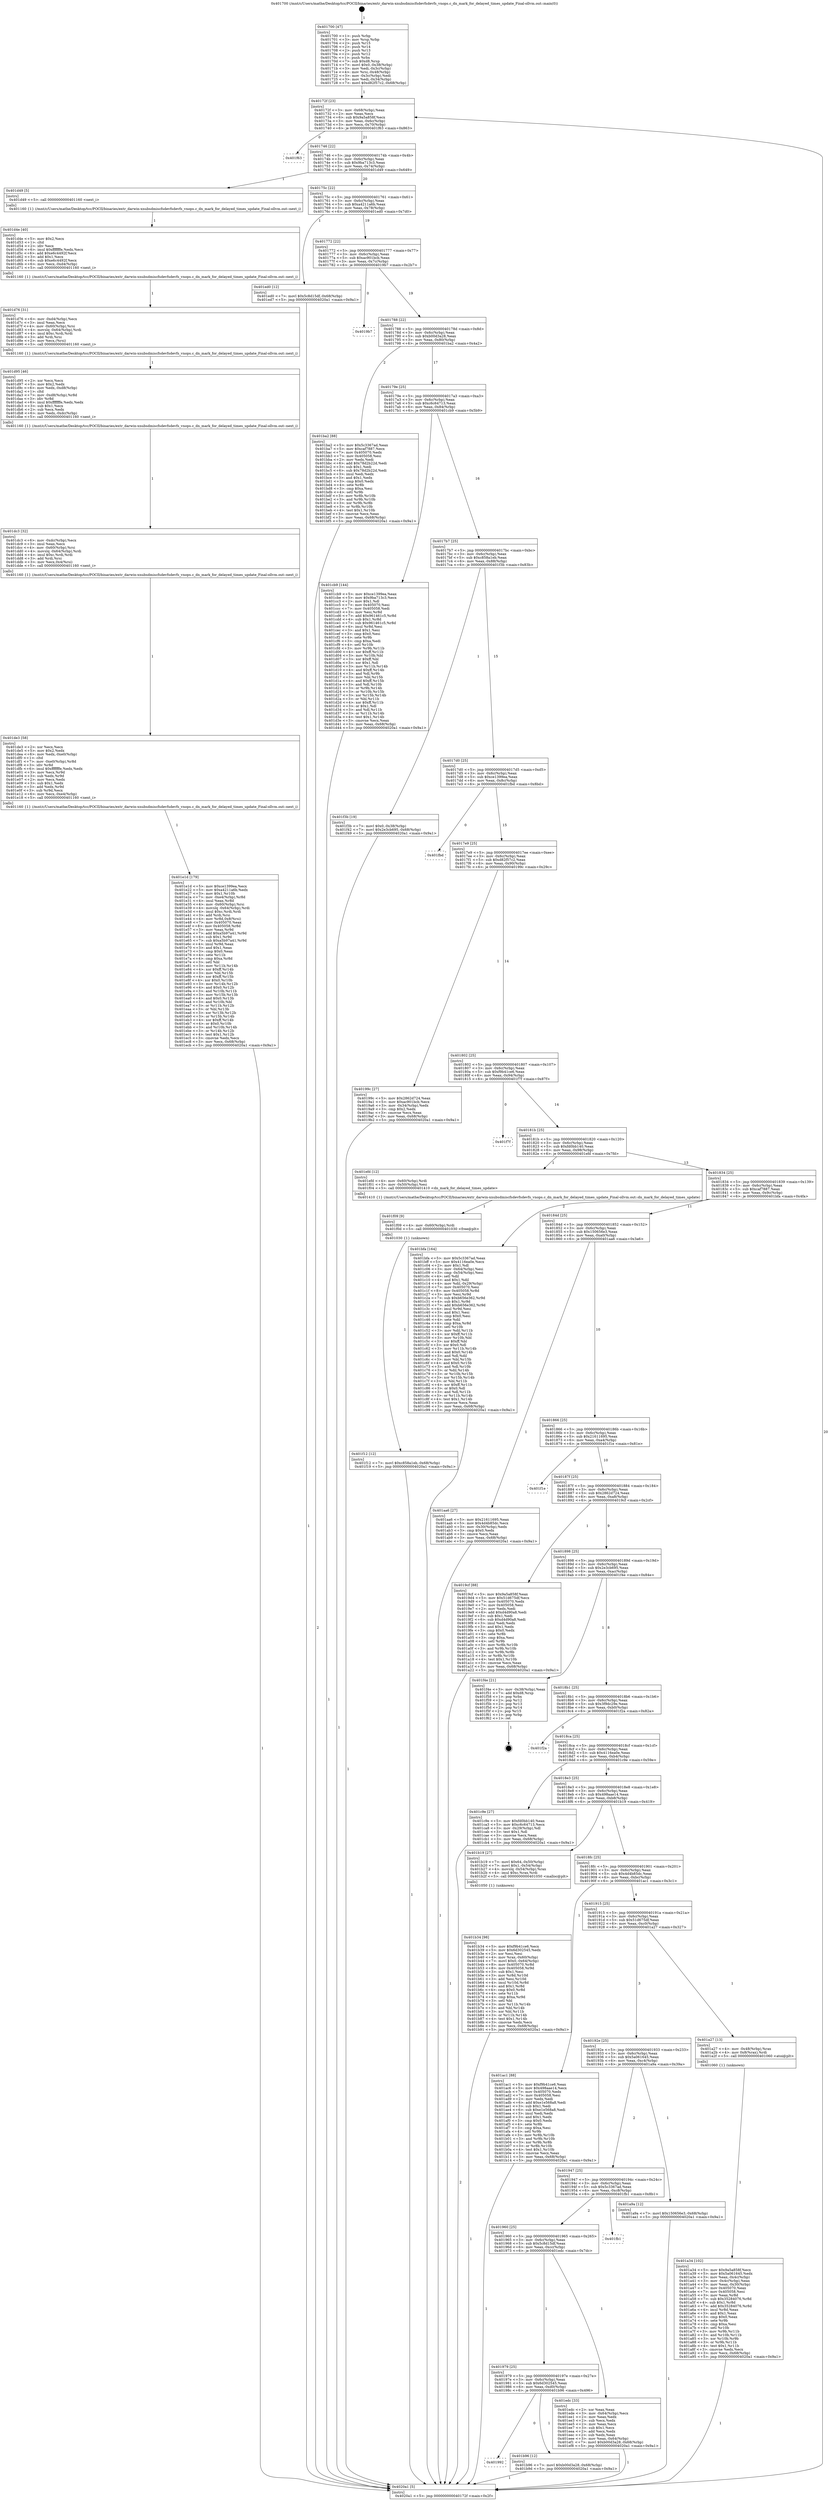 digraph "0x401700" {
  label = "0x401700 (/mnt/c/Users/mathe/Desktop/tcc/POCII/binaries/extr_darwin-xnubsdmiscfsdevfsdevfs_vnops.c_dn_mark_for_delayed_times_update_Final-ollvm.out::main(0))"
  labelloc = "t"
  node[shape=record]

  Entry [label="",width=0.3,height=0.3,shape=circle,fillcolor=black,style=filled]
  "0x40172f" [label="{
     0x40172f [23]\l
     | [instrs]\l
     &nbsp;&nbsp;0x40172f \<+3\>: mov -0x68(%rbp),%eax\l
     &nbsp;&nbsp;0x401732 \<+2\>: mov %eax,%ecx\l
     &nbsp;&nbsp;0x401734 \<+6\>: sub $0x9a5a858f,%ecx\l
     &nbsp;&nbsp;0x40173a \<+3\>: mov %eax,-0x6c(%rbp)\l
     &nbsp;&nbsp;0x40173d \<+3\>: mov %ecx,-0x70(%rbp)\l
     &nbsp;&nbsp;0x401740 \<+6\>: je 0000000000401f63 \<main+0x863\>\l
  }"]
  "0x401f63" [label="{
     0x401f63\l
  }", style=dashed]
  "0x401746" [label="{
     0x401746 [22]\l
     | [instrs]\l
     &nbsp;&nbsp;0x401746 \<+5\>: jmp 000000000040174b \<main+0x4b\>\l
     &nbsp;&nbsp;0x40174b \<+3\>: mov -0x6c(%rbp),%eax\l
     &nbsp;&nbsp;0x40174e \<+5\>: sub $0x9ba713c3,%eax\l
     &nbsp;&nbsp;0x401753 \<+3\>: mov %eax,-0x74(%rbp)\l
     &nbsp;&nbsp;0x401756 \<+6\>: je 0000000000401d49 \<main+0x649\>\l
  }"]
  Exit [label="",width=0.3,height=0.3,shape=circle,fillcolor=black,style=filled,peripheries=2]
  "0x401d49" [label="{
     0x401d49 [5]\l
     | [instrs]\l
     &nbsp;&nbsp;0x401d49 \<+5\>: call 0000000000401160 \<next_i\>\l
     | [calls]\l
     &nbsp;&nbsp;0x401160 \{1\} (/mnt/c/Users/mathe/Desktop/tcc/POCII/binaries/extr_darwin-xnubsdmiscfsdevfsdevfs_vnops.c_dn_mark_for_delayed_times_update_Final-ollvm.out::next_i)\l
  }"]
  "0x40175c" [label="{
     0x40175c [22]\l
     | [instrs]\l
     &nbsp;&nbsp;0x40175c \<+5\>: jmp 0000000000401761 \<main+0x61\>\l
     &nbsp;&nbsp;0x401761 \<+3\>: mov -0x6c(%rbp),%eax\l
     &nbsp;&nbsp;0x401764 \<+5\>: sub $0xa4211a6b,%eax\l
     &nbsp;&nbsp;0x401769 \<+3\>: mov %eax,-0x78(%rbp)\l
     &nbsp;&nbsp;0x40176c \<+6\>: je 0000000000401ed0 \<main+0x7d0\>\l
  }"]
  "0x401f12" [label="{
     0x401f12 [12]\l
     | [instrs]\l
     &nbsp;&nbsp;0x401f12 \<+7\>: movl $0xc858a1eb,-0x68(%rbp)\l
     &nbsp;&nbsp;0x401f19 \<+5\>: jmp 00000000004020a1 \<main+0x9a1\>\l
  }"]
  "0x401ed0" [label="{
     0x401ed0 [12]\l
     | [instrs]\l
     &nbsp;&nbsp;0x401ed0 \<+7\>: movl $0x5c8d15df,-0x68(%rbp)\l
     &nbsp;&nbsp;0x401ed7 \<+5\>: jmp 00000000004020a1 \<main+0x9a1\>\l
  }"]
  "0x401772" [label="{
     0x401772 [22]\l
     | [instrs]\l
     &nbsp;&nbsp;0x401772 \<+5\>: jmp 0000000000401777 \<main+0x77\>\l
     &nbsp;&nbsp;0x401777 \<+3\>: mov -0x6c(%rbp),%eax\l
     &nbsp;&nbsp;0x40177a \<+5\>: sub $0xac901bcb,%eax\l
     &nbsp;&nbsp;0x40177f \<+3\>: mov %eax,-0x7c(%rbp)\l
     &nbsp;&nbsp;0x401782 \<+6\>: je 00000000004019b7 \<main+0x2b7\>\l
  }"]
  "0x401f09" [label="{
     0x401f09 [9]\l
     | [instrs]\l
     &nbsp;&nbsp;0x401f09 \<+4\>: mov -0x60(%rbp),%rdi\l
     &nbsp;&nbsp;0x401f0d \<+5\>: call 0000000000401030 \<free@plt\>\l
     | [calls]\l
     &nbsp;&nbsp;0x401030 \{1\} (unknown)\l
  }"]
  "0x4019b7" [label="{
     0x4019b7\l
  }", style=dashed]
  "0x401788" [label="{
     0x401788 [22]\l
     | [instrs]\l
     &nbsp;&nbsp;0x401788 \<+5\>: jmp 000000000040178d \<main+0x8d\>\l
     &nbsp;&nbsp;0x40178d \<+3\>: mov -0x6c(%rbp),%eax\l
     &nbsp;&nbsp;0x401790 \<+5\>: sub $0xb00d3a28,%eax\l
     &nbsp;&nbsp;0x401795 \<+3\>: mov %eax,-0x80(%rbp)\l
     &nbsp;&nbsp;0x401798 \<+6\>: je 0000000000401ba2 \<main+0x4a2\>\l
  }"]
  "0x401e1d" [label="{
     0x401e1d [179]\l
     | [instrs]\l
     &nbsp;&nbsp;0x401e1d \<+5\>: mov $0xce1399ea,%ecx\l
     &nbsp;&nbsp;0x401e22 \<+5\>: mov $0xa4211a6b,%edx\l
     &nbsp;&nbsp;0x401e27 \<+3\>: mov $0x1,%r10b\l
     &nbsp;&nbsp;0x401e2a \<+7\>: mov -0xe4(%rbp),%r8d\l
     &nbsp;&nbsp;0x401e31 \<+4\>: imul %eax,%r8d\l
     &nbsp;&nbsp;0x401e35 \<+4\>: mov -0x60(%rbp),%rsi\l
     &nbsp;&nbsp;0x401e39 \<+4\>: movslq -0x64(%rbp),%rdi\l
     &nbsp;&nbsp;0x401e3d \<+4\>: imul $0xc,%rdi,%rdi\l
     &nbsp;&nbsp;0x401e41 \<+3\>: add %rdi,%rsi\l
     &nbsp;&nbsp;0x401e44 \<+4\>: mov %r8d,0x8(%rsi)\l
     &nbsp;&nbsp;0x401e48 \<+7\>: mov 0x405070,%eax\l
     &nbsp;&nbsp;0x401e4f \<+8\>: mov 0x405058,%r8d\l
     &nbsp;&nbsp;0x401e57 \<+3\>: mov %eax,%r9d\l
     &nbsp;&nbsp;0x401e5a \<+7\>: add $0xa5b97a41,%r9d\l
     &nbsp;&nbsp;0x401e61 \<+4\>: sub $0x1,%r9d\l
     &nbsp;&nbsp;0x401e65 \<+7\>: sub $0xa5b97a41,%r9d\l
     &nbsp;&nbsp;0x401e6c \<+4\>: imul %r9d,%eax\l
     &nbsp;&nbsp;0x401e70 \<+3\>: and $0x1,%eax\l
     &nbsp;&nbsp;0x401e73 \<+3\>: cmp $0x0,%eax\l
     &nbsp;&nbsp;0x401e76 \<+4\>: sete %r11b\l
     &nbsp;&nbsp;0x401e7a \<+4\>: cmp $0xa,%r8d\l
     &nbsp;&nbsp;0x401e7e \<+3\>: setl %bl\l
     &nbsp;&nbsp;0x401e81 \<+3\>: mov %r11b,%r14b\l
     &nbsp;&nbsp;0x401e84 \<+4\>: xor $0xff,%r14b\l
     &nbsp;&nbsp;0x401e88 \<+3\>: mov %bl,%r15b\l
     &nbsp;&nbsp;0x401e8b \<+4\>: xor $0xff,%r15b\l
     &nbsp;&nbsp;0x401e8f \<+4\>: xor $0x0,%r10b\l
     &nbsp;&nbsp;0x401e93 \<+3\>: mov %r14b,%r12b\l
     &nbsp;&nbsp;0x401e96 \<+4\>: and $0x0,%r12b\l
     &nbsp;&nbsp;0x401e9a \<+3\>: and %r10b,%r11b\l
     &nbsp;&nbsp;0x401e9d \<+3\>: mov %r15b,%r13b\l
     &nbsp;&nbsp;0x401ea0 \<+4\>: and $0x0,%r13b\l
     &nbsp;&nbsp;0x401ea4 \<+3\>: and %r10b,%bl\l
     &nbsp;&nbsp;0x401ea7 \<+3\>: or %r11b,%r12b\l
     &nbsp;&nbsp;0x401eaa \<+3\>: or %bl,%r13b\l
     &nbsp;&nbsp;0x401ead \<+3\>: xor %r13b,%r12b\l
     &nbsp;&nbsp;0x401eb0 \<+3\>: or %r15b,%r14b\l
     &nbsp;&nbsp;0x401eb3 \<+4\>: xor $0xff,%r14b\l
     &nbsp;&nbsp;0x401eb7 \<+4\>: or $0x0,%r10b\l
     &nbsp;&nbsp;0x401ebb \<+3\>: and %r10b,%r14b\l
     &nbsp;&nbsp;0x401ebe \<+3\>: or %r14b,%r12b\l
     &nbsp;&nbsp;0x401ec1 \<+4\>: test $0x1,%r12b\l
     &nbsp;&nbsp;0x401ec5 \<+3\>: cmovne %edx,%ecx\l
     &nbsp;&nbsp;0x401ec8 \<+3\>: mov %ecx,-0x68(%rbp)\l
     &nbsp;&nbsp;0x401ecb \<+5\>: jmp 00000000004020a1 \<main+0x9a1\>\l
  }"]
  "0x401ba2" [label="{
     0x401ba2 [88]\l
     | [instrs]\l
     &nbsp;&nbsp;0x401ba2 \<+5\>: mov $0x5c3367ad,%eax\l
     &nbsp;&nbsp;0x401ba7 \<+5\>: mov $0xcaf7887,%ecx\l
     &nbsp;&nbsp;0x401bac \<+7\>: mov 0x405070,%edx\l
     &nbsp;&nbsp;0x401bb3 \<+7\>: mov 0x405058,%esi\l
     &nbsp;&nbsp;0x401bba \<+2\>: mov %edx,%edi\l
     &nbsp;&nbsp;0x401bbc \<+6\>: add $0x78d2b22d,%edi\l
     &nbsp;&nbsp;0x401bc2 \<+3\>: sub $0x1,%edi\l
     &nbsp;&nbsp;0x401bc5 \<+6\>: sub $0x78d2b22d,%edi\l
     &nbsp;&nbsp;0x401bcb \<+3\>: imul %edi,%edx\l
     &nbsp;&nbsp;0x401bce \<+3\>: and $0x1,%edx\l
     &nbsp;&nbsp;0x401bd1 \<+3\>: cmp $0x0,%edx\l
     &nbsp;&nbsp;0x401bd4 \<+4\>: sete %r8b\l
     &nbsp;&nbsp;0x401bd8 \<+3\>: cmp $0xa,%esi\l
     &nbsp;&nbsp;0x401bdb \<+4\>: setl %r9b\l
     &nbsp;&nbsp;0x401bdf \<+3\>: mov %r8b,%r10b\l
     &nbsp;&nbsp;0x401be2 \<+3\>: and %r9b,%r10b\l
     &nbsp;&nbsp;0x401be5 \<+3\>: xor %r9b,%r8b\l
     &nbsp;&nbsp;0x401be8 \<+3\>: or %r8b,%r10b\l
     &nbsp;&nbsp;0x401beb \<+4\>: test $0x1,%r10b\l
     &nbsp;&nbsp;0x401bef \<+3\>: cmovne %ecx,%eax\l
     &nbsp;&nbsp;0x401bf2 \<+3\>: mov %eax,-0x68(%rbp)\l
     &nbsp;&nbsp;0x401bf5 \<+5\>: jmp 00000000004020a1 \<main+0x9a1\>\l
  }"]
  "0x40179e" [label="{
     0x40179e [25]\l
     | [instrs]\l
     &nbsp;&nbsp;0x40179e \<+5\>: jmp 00000000004017a3 \<main+0xa3\>\l
     &nbsp;&nbsp;0x4017a3 \<+3\>: mov -0x6c(%rbp),%eax\l
     &nbsp;&nbsp;0x4017a6 \<+5\>: sub $0xc6c64713,%eax\l
     &nbsp;&nbsp;0x4017ab \<+6\>: mov %eax,-0x84(%rbp)\l
     &nbsp;&nbsp;0x4017b1 \<+6\>: je 0000000000401cb9 \<main+0x5b9\>\l
  }"]
  "0x401de3" [label="{
     0x401de3 [58]\l
     | [instrs]\l
     &nbsp;&nbsp;0x401de3 \<+2\>: xor %ecx,%ecx\l
     &nbsp;&nbsp;0x401de5 \<+5\>: mov $0x2,%edx\l
     &nbsp;&nbsp;0x401dea \<+6\>: mov %edx,-0xe0(%rbp)\l
     &nbsp;&nbsp;0x401df0 \<+1\>: cltd\l
     &nbsp;&nbsp;0x401df1 \<+7\>: mov -0xe0(%rbp),%r8d\l
     &nbsp;&nbsp;0x401df8 \<+3\>: idiv %r8d\l
     &nbsp;&nbsp;0x401dfb \<+6\>: imul $0xfffffffe,%edx,%edx\l
     &nbsp;&nbsp;0x401e01 \<+3\>: mov %ecx,%r9d\l
     &nbsp;&nbsp;0x401e04 \<+3\>: sub %edx,%r9d\l
     &nbsp;&nbsp;0x401e07 \<+2\>: mov %ecx,%edx\l
     &nbsp;&nbsp;0x401e09 \<+3\>: sub $0x1,%edx\l
     &nbsp;&nbsp;0x401e0c \<+3\>: add %edx,%r9d\l
     &nbsp;&nbsp;0x401e0f \<+3\>: sub %r9d,%ecx\l
     &nbsp;&nbsp;0x401e12 \<+6\>: mov %ecx,-0xe4(%rbp)\l
     &nbsp;&nbsp;0x401e18 \<+5\>: call 0000000000401160 \<next_i\>\l
     | [calls]\l
     &nbsp;&nbsp;0x401160 \{1\} (/mnt/c/Users/mathe/Desktop/tcc/POCII/binaries/extr_darwin-xnubsdmiscfsdevfsdevfs_vnops.c_dn_mark_for_delayed_times_update_Final-ollvm.out::next_i)\l
  }"]
  "0x401cb9" [label="{
     0x401cb9 [144]\l
     | [instrs]\l
     &nbsp;&nbsp;0x401cb9 \<+5\>: mov $0xce1399ea,%eax\l
     &nbsp;&nbsp;0x401cbe \<+5\>: mov $0x9ba713c3,%ecx\l
     &nbsp;&nbsp;0x401cc3 \<+2\>: mov $0x1,%dl\l
     &nbsp;&nbsp;0x401cc5 \<+7\>: mov 0x405070,%esi\l
     &nbsp;&nbsp;0x401ccc \<+7\>: mov 0x405058,%edi\l
     &nbsp;&nbsp;0x401cd3 \<+3\>: mov %esi,%r8d\l
     &nbsp;&nbsp;0x401cd6 \<+7\>: add $0x961461c5,%r8d\l
     &nbsp;&nbsp;0x401cdd \<+4\>: sub $0x1,%r8d\l
     &nbsp;&nbsp;0x401ce1 \<+7\>: sub $0x961461c5,%r8d\l
     &nbsp;&nbsp;0x401ce8 \<+4\>: imul %r8d,%esi\l
     &nbsp;&nbsp;0x401cec \<+3\>: and $0x1,%esi\l
     &nbsp;&nbsp;0x401cef \<+3\>: cmp $0x0,%esi\l
     &nbsp;&nbsp;0x401cf2 \<+4\>: sete %r9b\l
     &nbsp;&nbsp;0x401cf6 \<+3\>: cmp $0xa,%edi\l
     &nbsp;&nbsp;0x401cf9 \<+4\>: setl %r10b\l
     &nbsp;&nbsp;0x401cfd \<+3\>: mov %r9b,%r11b\l
     &nbsp;&nbsp;0x401d00 \<+4\>: xor $0xff,%r11b\l
     &nbsp;&nbsp;0x401d04 \<+3\>: mov %r10b,%bl\l
     &nbsp;&nbsp;0x401d07 \<+3\>: xor $0xff,%bl\l
     &nbsp;&nbsp;0x401d0a \<+3\>: xor $0x1,%dl\l
     &nbsp;&nbsp;0x401d0d \<+3\>: mov %r11b,%r14b\l
     &nbsp;&nbsp;0x401d10 \<+4\>: and $0xff,%r14b\l
     &nbsp;&nbsp;0x401d14 \<+3\>: and %dl,%r9b\l
     &nbsp;&nbsp;0x401d17 \<+3\>: mov %bl,%r15b\l
     &nbsp;&nbsp;0x401d1a \<+4\>: and $0xff,%r15b\l
     &nbsp;&nbsp;0x401d1e \<+3\>: and %dl,%r10b\l
     &nbsp;&nbsp;0x401d21 \<+3\>: or %r9b,%r14b\l
     &nbsp;&nbsp;0x401d24 \<+3\>: or %r10b,%r15b\l
     &nbsp;&nbsp;0x401d27 \<+3\>: xor %r15b,%r14b\l
     &nbsp;&nbsp;0x401d2a \<+3\>: or %bl,%r11b\l
     &nbsp;&nbsp;0x401d2d \<+4\>: xor $0xff,%r11b\l
     &nbsp;&nbsp;0x401d31 \<+3\>: or $0x1,%dl\l
     &nbsp;&nbsp;0x401d34 \<+3\>: and %dl,%r11b\l
     &nbsp;&nbsp;0x401d37 \<+3\>: or %r11b,%r14b\l
     &nbsp;&nbsp;0x401d3a \<+4\>: test $0x1,%r14b\l
     &nbsp;&nbsp;0x401d3e \<+3\>: cmovne %ecx,%eax\l
     &nbsp;&nbsp;0x401d41 \<+3\>: mov %eax,-0x68(%rbp)\l
     &nbsp;&nbsp;0x401d44 \<+5\>: jmp 00000000004020a1 \<main+0x9a1\>\l
  }"]
  "0x4017b7" [label="{
     0x4017b7 [25]\l
     | [instrs]\l
     &nbsp;&nbsp;0x4017b7 \<+5\>: jmp 00000000004017bc \<main+0xbc\>\l
     &nbsp;&nbsp;0x4017bc \<+3\>: mov -0x6c(%rbp),%eax\l
     &nbsp;&nbsp;0x4017bf \<+5\>: sub $0xc858a1eb,%eax\l
     &nbsp;&nbsp;0x4017c4 \<+6\>: mov %eax,-0x88(%rbp)\l
     &nbsp;&nbsp;0x4017ca \<+6\>: je 0000000000401f3b \<main+0x83b\>\l
  }"]
  "0x401dc3" [label="{
     0x401dc3 [32]\l
     | [instrs]\l
     &nbsp;&nbsp;0x401dc3 \<+6\>: mov -0xdc(%rbp),%ecx\l
     &nbsp;&nbsp;0x401dc9 \<+3\>: imul %eax,%ecx\l
     &nbsp;&nbsp;0x401dcc \<+4\>: mov -0x60(%rbp),%rsi\l
     &nbsp;&nbsp;0x401dd0 \<+4\>: movslq -0x64(%rbp),%rdi\l
     &nbsp;&nbsp;0x401dd4 \<+4\>: imul $0xc,%rdi,%rdi\l
     &nbsp;&nbsp;0x401dd8 \<+3\>: add %rdi,%rsi\l
     &nbsp;&nbsp;0x401ddb \<+3\>: mov %ecx,0x4(%rsi)\l
     &nbsp;&nbsp;0x401dde \<+5\>: call 0000000000401160 \<next_i\>\l
     | [calls]\l
     &nbsp;&nbsp;0x401160 \{1\} (/mnt/c/Users/mathe/Desktop/tcc/POCII/binaries/extr_darwin-xnubsdmiscfsdevfsdevfs_vnops.c_dn_mark_for_delayed_times_update_Final-ollvm.out::next_i)\l
  }"]
  "0x401f3b" [label="{
     0x401f3b [19]\l
     | [instrs]\l
     &nbsp;&nbsp;0x401f3b \<+7\>: movl $0x0,-0x38(%rbp)\l
     &nbsp;&nbsp;0x401f42 \<+7\>: movl $0x2e3cb695,-0x68(%rbp)\l
     &nbsp;&nbsp;0x401f49 \<+5\>: jmp 00000000004020a1 \<main+0x9a1\>\l
  }"]
  "0x4017d0" [label="{
     0x4017d0 [25]\l
     | [instrs]\l
     &nbsp;&nbsp;0x4017d0 \<+5\>: jmp 00000000004017d5 \<main+0xd5\>\l
     &nbsp;&nbsp;0x4017d5 \<+3\>: mov -0x6c(%rbp),%eax\l
     &nbsp;&nbsp;0x4017d8 \<+5\>: sub $0xce1399ea,%eax\l
     &nbsp;&nbsp;0x4017dd \<+6\>: mov %eax,-0x8c(%rbp)\l
     &nbsp;&nbsp;0x4017e3 \<+6\>: je 0000000000401fbd \<main+0x8bd\>\l
  }"]
  "0x401d95" [label="{
     0x401d95 [46]\l
     | [instrs]\l
     &nbsp;&nbsp;0x401d95 \<+2\>: xor %ecx,%ecx\l
     &nbsp;&nbsp;0x401d97 \<+5\>: mov $0x2,%edx\l
     &nbsp;&nbsp;0x401d9c \<+6\>: mov %edx,-0xd8(%rbp)\l
     &nbsp;&nbsp;0x401da2 \<+1\>: cltd\l
     &nbsp;&nbsp;0x401da3 \<+7\>: mov -0xd8(%rbp),%r8d\l
     &nbsp;&nbsp;0x401daa \<+3\>: idiv %r8d\l
     &nbsp;&nbsp;0x401dad \<+6\>: imul $0xfffffffe,%edx,%edx\l
     &nbsp;&nbsp;0x401db3 \<+3\>: sub $0x1,%ecx\l
     &nbsp;&nbsp;0x401db6 \<+2\>: sub %ecx,%edx\l
     &nbsp;&nbsp;0x401db8 \<+6\>: mov %edx,-0xdc(%rbp)\l
     &nbsp;&nbsp;0x401dbe \<+5\>: call 0000000000401160 \<next_i\>\l
     | [calls]\l
     &nbsp;&nbsp;0x401160 \{1\} (/mnt/c/Users/mathe/Desktop/tcc/POCII/binaries/extr_darwin-xnubsdmiscfsdevfsdevfs_vnops.c_dn_mark_for_delayed_times_update_Final-ollvm.out::next_i)\l
  }"]
  "0x401fbd" [label="{
     0x401fbd\l
  }", style=dashed]
  "0x4017e9" [label="{
     0x4017e9 [25]\l
     | [instrs]\l
     &nbsp;&nbsp;0x4017e9 \<+5\>: jmp 00000000004017ee \<main+0xee\>\l
     &nbsp;&nbsp;0x4017ee \<+3\>: mov -0x6c(%rbp),%eax\l
     &nbsp;&nbsp;0x4017f1 \<+5\>: sub $0xd82f57c2,%eax\l
     &nbsp;&nbsp;0x4017f6 \<+6\>: mov %eax,-0x90(%rbp)\l
     &nbsp;&nbsp;0x4017fc \<+6\>: je 000000000040199c \<main+0x29c\>\l
  }"]
  "0x401d76" [label="{
     0x401d76 [31]\l
     | [instrs]\l
     &nbsp;&nbsp;0x401d76 \<+6\>: mov -0xd4(%rbp),%ecx\l
     &nbsp;&nbsp;0x401d7c \<+3\>: imul %eax,%ecx\l
     &nbsp;&nbsp;0x401d7f \<+4\>: mov -0x60(%rbp),%rsi\l
     &nbsp;&nbsp;0x401d83 \<+4\>: movslq -0x64(%rbp),%rdi\l
     &nbsp;&nbsp;0x401d87 \<+4\>: imul $0xc,%rdi,%rdi\l
     &nbsp;&nbsp;0x401d8b \<+3\>: add %rdi,%rsi\l
     &nbsp;&nbsp;0x401d8e \<+2\>: mov %ecx,(%rsi)\l
     &nbsp;&nbsp;0x401d90 \<+5\>: call 0000000000401160 \<next_i\>\l
     | [calls]\l
     &nbsp;&nbsp;0x401160 \{1\} (/mnt/c/Users/mathe/Desktop/tcc/POCII/binaries/extr_darwin-xnubsdmiscfsdevfsdevfs_vnops.c_dn_mark_for_delayed_times_update_Final-ollvm.out::next_i)\l
  }"]
  "0x40199c" [label="{
     0x40199c [27]\l
     | [instrs]\l
     &nbsp;&nbsp;0x40199c \<+5\>: mov $0x2862d724,%eax\l
     &nbsp;&nbsp;0x4019a1 \<+5\>: mov $0xac901bcb,%ecx\l
     &nbsp;&nbsp;0x4019a6 \<+3\>: mov -0x34(%rbp),%edx\l
     &nbsp;&nbsp;0x4019a9 \<+3\>: cmp $0x2,%edx\l
     &nbsp;&nbsp;0x4019ac \<+3\>: cmovne %ecx,%eax\l
     &nbsp;&nbsp;0x4019af \<+3\>: mov %eax,-0x68(%rbp)\l
     &nbsp;&nbsp;0x4019b2 \<+5\>: jmp 00000000004020a1 \<main+0x9a1\>\l
  }"]
  "0x401802" [label="{
     0x401802 [25]\l
     | [instrs]\l
     &nbsp;&nbsp;0x401802 \<+5\>: jmp 0000000000401807 \<main+0x107\>\l
     &nbsp;&nbsp;0x401807 \<+3\>: mov -0x6c(%rbp),%eax\l
     &nbsp;&nbsp;0x40180a \<+5\>: sub $0xf9b41ce6,%eax\l
     &nbsp;&nbsp;0x40180f \<+6\>: mov %eax,-0x94(%rbp)\l
     &nbsp;&nbsp;0x401815 \<+6\>: je 0000000000401f7f \<main+0x87f\>\l
  }"]
  "0x4020a1" [label="{
     0x4020a1 [5]\l
     | [instrs]\l
     &nbsp;&nbsp;0x4020a1 \<+5\>: jmp 000000000040172f \<main+0x2f\>\l
  }"]
  "0x401700" [label="{
     0x401700 [47]\l
     | [instrs]\l
     &nbsp;&nbsp;0x401700 \<+1\>: push %rbp\l
     &nbsp;&nbsp;0x401701 \<+3\>: mov %rsp,%rbp\l
     &nbsp;&nbsp;0x401704 \<+2\>: push %r15\l
     &nbsp;&nbsp;0x401706 \<+2\>: push %r14\l
     &nbsp;&nbsp;0x401708 \<+2\>: push %r13\l
     &nbsp;&nbsp;0x40170a \<+2\>: push %r12\l
     &nbsp;&nbsp;0x40170c \<+1\>: push %rbx\l
     &nbsp;&nbsp;0x40170d \<+7\>: sub $0xd8,%rsp\l
     &nbsp;&nbsp;0x401714 \<+7\>: movl $0x0,-0x38(%rbp)\l
     &nbsp;&nbsp;0x40171b \<+3\>: mov %edi,-0x3c(%rbp)\l
     &nbsp;&nbsp;0x40171e \<+4\>: mov %rsi,-0x48(%rbp)\l
     &nbsp;&nbsp;0x401722 \<+3\>: mov -0x3c(%rbp),%edi\l
     &nbsp;&nbsp;0x401725 \<+3\>: mov %edi,-0x34(%rbp)\l
     &nbsp;&nbsp;0x401728 \<+7\>: movl $0xd82f57c2,-0x68(%rbp)\l
  }"]
  "0x401d4e" [label="{
     0x401d4e [40]\l
     | [instrs]\l
     &nbsp;&nbsp;0x401d4e \<+5\>: mov $0x2,%ecx\l
     &nbsp;&nbsp;0x401d53 \<+1\>: cltd\l
     &nbsp;&nbsp;0x401d54 \<+2\>: idiv %ecx\l
     &nbsp;&nbsp;0x401d56 \<+6\>: imul $0xfffffffe,%edx,%ecx\l
     &nbsp;&nbsp;0x401d5c \<+6\>: add $0xe6c4492f,%ecx\l
     &nbsp;&nbsp;0x401d62 \<+3\>: add $0x1,%ecx\l
     &nbsp;&nbsp;0x401d65 \<+6\>: sub $0xe6c4492f,%ecx\l
     &nbsp;&nbsp;0x401d6b \<+6\>: mov %ecx,-0xd4(%rbp)\l
     &nbsp;&nbsp;0x401d71 \<+5\>: call 0000000000401160 \<next_i\>\l
     | [calls]\l
     &nbsp;&nbsp;0x401160 \{1\} (/mnt/c/Users/mathe/Desktop/tcc/POCII/binaries/extr_darwin-xnubsdmiscfsdevfsdevfs_vnops.c_dn_mark_for_delayed_times_update_Final-ollvm.out::next_i)\l
  }"]
  "0x401f7f" [label="{
     0x401f7f\l
  }", style=dashed]
  "0x40181b" [label="{
     0x40181b [25]\l
     | [instrs]\l
     &nbsp;&nbsp;0x40181b \<+5\>: jmp 0000000000401820 \<main+0x120\>\l
     &nbsp;&nbsp;0x401820 \<+3\>: mov -0x6c(%rbp),%eax\l
     &nbsp;&nbsp;0x401823 \<+5\>: sub $0xfd0bb140,%eax\l
     &nbsp;&nbsp;0x401828 \<+6\>: mov %eax,-0x98(%rbp)\l
     &nbsp;&nbsp;0x40182e \<+6\>: je 0000000000401efd \<main+0x7fd\>\l
  }"]
  "0x401992" [label="{
     0x401992\l
  }", style=dashed]
  "0x401efd" [label="{
     0x401efd [12]\l
     | [instrs]\l
     &nbsp;&nbsp;0x401efd \<+4\>: mov -0x60(%rbp),%rdi\l
     &nbsp;&nbsp;0x401f01 \<+3\>: mov -0x50(%rbp),%esi\l
     &nbsp;&nbsp;0x401f04 \<+5\>: call 0000000000401410 \<dn_mark_for_delayed_times_update\>\l
     | [calls]\l
     &nbsp;&nbsp;0x401410 \{1\} (/mnt/c/Users/mathe/Desktop/tcc/POCII/binaries/extr_darwin-xnubsdmiscfsdevfsdevfs_vnops.c_dn_mark_for_delayed_times_update_Final-ollvm.out::dn_mark_for_delayed_times_update)\l
  }"]
  "0x401834" [label="{
     0x401834 [25]\l
     | [instrs]\l
     &nbsp;&nbsp;0x401834 \<+5\>: jmp 0000000000401839 \<main+0x139\>\l
     &nbsp;&nbsp;0x401839 \<+3\>: mov -0x6c(%rbp),%eax\l
     &nbsp;&nbsp;0x40183c \<+5\>: sub $0xcaf7887,%eax\l
     &nbsp;&nbsp;0x401841 \<+6\>: mov %eax,-0x9c(%rbp)\l
     &nbsp;&nbsp;0x401847 \<+6\>: je 0000000000401bfa \<main+0x4fa\>\l
  }"]
  "0x401b96" [label="{
     0x401b96 [12]\l
     | [instrs]\l
     &nbsp;&nbsp;0x401b96 \<+7\>: movl $0xb00d3a28,-0x68(%rbp)\l
     &nbsp;&nbsp;0x401b9d \<+5\>: jmp 00000000004020a1 \<main+0x9a1\>\l
  }"]
  "0x401bfa" [label="{
     0x401bfa [164]\l
     | [instrs]\l
     &nbsp;&nbsp;0x401bfa \<+5\>: mov $0x5c3367ad,%eax\l
     &nbsp;&nbsp;0x401bff \<+5\>: mov $0x4116ea0e,%ecx\l
     &nbsp;&nbsp;0x401c04 \<+2\>: mov $0x1,%dl\l
     &nbsp;&nbsp;0x401c06 \<+3\>: mov -0x64(%rbp),%esi\l
     &nbsp;&nbsp;0x401c09 \<+3\>: cmp -0x54(%rbp),%esi\l
     &nbsp;&nbsp;0x401c0c \<+4\>: setl %dil\l
     &nbsp;&nbsp;0x401c10 \<+4\>: and $0x1,%dil\l
     &nbsp;&nbsp;0x401c14 \<+4\>: mov %dil,-0x29(%rbp)\l
     &nbsp;&nbsp;0x401c18 \<+7\>: mov 0x405070,%esi\l
     &nbsp;&nbsp;0x401c1f \<+8\>: mov 0x405058,%r8d\l
     &nbsp;&nbsp;0x401c27 \<+3\>: mov %esi,%r9d\l
     &nbsp;&nbsp;0x401c2a \<+7\>: sub $0xb656e362,%r9d\l
     &nbsp;&nbsp;0x401c31 \<+4\>: sub $0x1,%r9d\l
     &nbsp;&nbsp;0x401c35 \<+7\>: add $0xb656e362,%r9d\l
     &nbsp;&nbsp;0x401c3c \<+4\>: imul %r9d,%esi\l
     &nbsp;&nbsp;0x401c40 \<+3\>: and $0x1,%esi\l
     &nbsp;&nbsp;0x401c43 \<+3\>: cmp $0x0,%esi\l
     &nbsp;&nbsp;0x401c46 \<+4\>: sete %dil\l
     &nbsp;&nbsp;0x401c4a \<+4\>: cmp $0xa,%r8d\l
     &nbsp;&nbsp;0x401c4e \<+4\>: setl %r10b\l
     &nbsp;&nbsp;0x401c52 \<+3\>: mov %dil,%r11b\l
     &nbsp;&nbsp;0x401c55 \<+4\>: xor $0xff,%r11b\l
     &nbsp;&nbsp;0x401c59 \<+3\>: mov %r10b,%bl\l
     &nbsp;&nbsp;0x401c5c \<+3\>: xor $0xff,%bl\l
     &nbsp;&nbsp;0x401c5f \<+3\>: xor $0x0,%dl\l
     &nbsp;&nbsp;0x401c62 \<+3\>: mov %r11b,%r14b\l
     &nbsp;&nbsp;0x401c65 \<+4\>: and $0x0,%r14b\l
     &nbsp;&nbsp;0x401c69 \<+3\>: and %dl,%dil\l
     &nbsp;&nbsp;0x401c6c \<+3\>: mov %bl,%r15b\l
     &nbsp;&nbsp;0x401c6f \<+4\>: and $0x0,%r15b\l
     &nbsp;&nbsp;0x401c73 \<+3\>: and %dl,%r10b\l
     &nbsp;&nbsp;0x401c76 \<+3\>: or %dil,%r14b\l
     &nbsp;&nbsp;0x401c79 \<+3\>: or %r10b,%r15b\l
     &nbsp;&nbsp;0x401c7c \<+3\>: xor %r15b,%r14b\l
     &nbsp;&nbsp;0x401c7f \<+3\>: or %bl,%r11b\l
     &nbsp;&nbsp;0x401c82 \<+4\>: xor $0xff,%r11b\l
     &nbsp;&nbsp;0x401c86 \<+3\>: or $0x0,%dl\l
     &nbsp;&nbsp;0x401c89 \<+3\>: and %dl,%r11b\l
     &nbsp;&nbsp;0x401c8c \<+3\>: or %r11b,%r14b\l
     &nbsp;&nbsp;0x401c8f \<+4\>: test $0x1,%r14b\l
     &nbsp;&nbsp;0x401c93 \<+3\>: cmovne %ecx,%eax\l
     &nbsp;&nbsp;0x401c96 \<+3\>: mov %eax,-0x68(%rbp)\l
     &nbsp;&nbsp;0x401c99 \<+5\>: jmp 00000000004020a1 \<main+0x9a1\>\l
  }"]
  "0x40184d" [label="{
     0x40184d [25]\l
     | [instrs]\l
     &nbsp;&nbsp;0x40184d \<+5\>: jmp 0000000000401852 \<main+0x152\>\l
     &nbsp;&nbsp;0x401852 \<+3\>: mov -0x6c(%rbp),%eax\l
     &nbsp;&nbsp;0x401855 \<+5\>: sub $0x150656e3,%eax\l
     &nbsp;&nbsp;0x40185a \<+6\>: mov %eax,-0xa0(%rbp)\l
     &nbsp;&nbsp;0x401860 \<+6\>: je 0000000000401aa6 \<main+0x3a6\>\l
  }"]
  "0x401979" [label="{
     0x401979 [25]\l
     | [instrs]\l
     &nbsp;&nbsp;0x401979 \<+5\>: jmp 000000000040197e \<main+0x27e\>\l
     &nbsp;&nbsp;0x40197e \<+3\>: mov -0x6c(%rbp),%eax\l
     &nbsp;&nbsp;0x401981 \<+5\>: sub $0x6d302545,%eax\l
     &nbsp;&nbsp;0x401986 \<+6\>: mov %eax,-0xd0(%rbp)\l
     &nbsp;&nbsp;0x40198c \<+6\>: je 0000000000401b96 \<main+0x496\>\l
  }"]
  "0x401aa6" [label="{
     0x401aa6 [27]\l
     | [instrs]\l
     &nbsp;&nbsp;0x401aa6 \<+5\>: mov $0x21611695,%eax\l
     &nbsp;&nbsp;0x401aab \<+5\>: mov $0x4d4b85dc,%ecx\l
     &nbsp;&nbsp;0x401ab0 \<+3\>: mov -0x30(%rbp),%edx\l
     &nbsp;&nbsp;0x401ab3 \<+3\>: cmp $0x0,%edx\l
     &nbsp;&nbsp;0x401ab6 \<+3\>: cmove %ecx,%eax\l
     &nbsp;&nbsp;0x401ab9 \<+3\>: mov %eax,-0x68(%rbp)\l
     &nbsp;&nbsp;0x401abc \<+5\>: jmp 00000000004020a1 \<main+0x9a1\>\l
  }"]
  "0x401866" [label="{
     0x401866 [25]\l
     | [instrs]\l
     &nbsp;&nbsp;0x401866 \<+5\>: jmp 000000000040186b \<main+0x16b\>\l
     &nbsp;&nbsp;0x40186b \<+3\>: mov -0x6c(%rbp),%eax\l
     &nbsp;&nbsp;0x40186e \<+5\>: sub $0x21611695,%eax\l
     &nbsp;&nbsp;0x401873 \<+6\>: mov %eax,-0xa4(%rbp)\l
     &nbsp;&nbsp;0x401879 \<+6\>: je 0000000000401f1e \<main+0x81e\>\l
  }"]
  "0x401edc" [label="{
     0x401edc [33]\l
     | [instrs]\l
     &nbsp;&nbsp;0x401edc \<+2\>: xor %eax,%eax\l
     &nbsp;&nbsp;0x401ede \<+3\>: mov -0x64(%rbp),%ecx\l
     &nbsp;&nbsp;0x401ee1 \<+2\>: mov %eax,%edx\l
     &nbsp;&nbsp;0x401ee3 \<+2\>: sub %ecx,%edx\l
     &nbsp;&nbsp;0x401ee5 \<+2\>: mov %eax,%ecx\l
     &nbsp;&nbsp;0x401ee7 \<+3\>: sub $0x1,%ecx\l
     &nbsp;&nbsp;0x401eea \<+2\>: add %ecx,%edx\l
     &nbsp;&nbsp;0x401eec \<+2\>: sub %edx,%eax\l
     &nbsp;&nbsp;0x401eee \<+3\>: mov %eax,-0x64(%rbp)\l
     &nbsp;&nbsp;0x401ef1 \<+7\>: movl $0xb00d3a28,-0x68(%rbp)\l
     &nbsp;&nbsp;0x401ef8 \<+5\>: jmp 00000000004020a1 \<main+0x9a1\>\l
  }"]
  "0x401f1e" [label="{
     0x401f1e\l
  }", style=dashed]
  "0x40187f" [label="{
     0x40187f [25]\l
     | [instrs]\l
     &nbsp;&nbsp;0x40187f \<+5\>: jmp 0000000000401884 \<main+0x184\>\l
     &nbsp;&nbsp;0x401884 \<+3\>: mov -0x6c(%rbp),%eax\l
     &nbsp;&nbsp;0x401887 \<+5\>: sub $0x2862d724,%eax\l
     &nbsp;&nbsp;0x40188c \<+6\>: mov %eax,-0xa8(%rbp)\l
     &nbsp;&nbsp;0x401892 \<+6\>: je 00000000004019cf \<main+0x2cf\>\l
  }"]
  "0x401960" [label="{
     0x401960 [25]\l
     | [instrs]\l
     &nbsp;&nbsp;0x401960 \<+5\>: jmp 0000000000401965 \<main+0x265\>\l
     &nbsp;&nbsp;0x401965 \<+3\>: mov -0x6c(%rbp),%eax\l
     &nbsp;&nbsp;0x401968 \<+5\>: sub $0x5c8d15df,%eax\l
     &nbsp;&nbsp;0x40196d \<+6\>: mov %eax,-0xcc(%rbp)\l
     &nbsp;&nbsp;0x401973 \<+6\>: je 0000000000401edc \<main+0x7dc\>\l
  }"]
  "0x4019cf" [label="{
     0x4019cf [88]\l
     | [instrs]\l
     &nbsp;&nbsp;0x4019cf \<+5\>: mov $0x9a5a858f,%eax\l
     &nbsp;&nbsp;0x4019d4 \<+5\>: mov $0x51d675df,%ecx\l
     &nbsp;&nbsp;0x4019d9 \<+7\>: mov 0x405070,%edx\l
     &nbsp;&nbsp;0x4019e0 \<+7\>: mov 0x405058,%esi\l
     &nbsp;&nbsp;0x4019e7 \<+2\>: mov %edx,%edi\l
     &nbsp;&nbsp;0x4019e9 \<+6\>: add $0xd4d90a8,%edi\l
     &nbsp;&nbsp;0x4019ef \<+3\>: sub $0x1,%edi\l
     &nbsp;&nbsp;0x4019f2 \<+6\>: sub $0xd4d90a8,%edi\l
     &nbsp;&nbsp;0x4019f8 \<+3\>: imul %edi,%edx\l
     &nbsp;&nbsp;0x4019fb \<+3\>: and $0x1,%edx\l
     &nbsp;&nbsp;0x4019fe \<+3\>: cmp $0x0,%edx\l
     &nbsp;&nbsp;0x401a01 \<+4\>: sete %r8b\l
     &nbsp;&nbsp;0x401a05 \<+3\>: cmp $0xa,%esi\l
     &nbsp;&nbsp;0x401a08 \<+4\>: setl %r9b\l
     &nbsp;&nbsp;0x401a0c \<+3\>: mov %r8b,%r10b\l
     &nbsp;&nbsp;0x401a0f \<+3\>: and %r9b,%r10b\l
     &nbsp;&nbsp;0x401a12 \<+3\>: xor %r9b,%r8b\l
     &nbsp;&nbsp;0x401a15 \<+3\>: or %r8b,%r10b\l
     &nbsp;&nbsp;0x401a18 \<+4\>: test $0x1,%r10b\l
     &nbsp;&nbsp;0x401a1c \<+3\>: cmovne %ecx,%eax\l
     &nbsp;&nbsp;0x401a1f \<+3\>: mov %eax,-0x68(%rbp)\l
     &nbsp;&nbsp;0x401a22 \<+5\>: jmp 00000000004020a1 \<main+0x9a1\>\l
  }"]
  "0x401898" [label="{
     0x401898 [25]\l
     | [instrs]\l
     &nbsp;&nbsp;0x401898 \<+5\>: jmp 000000000040189d \<main+0x19d\>\l
     &nbsp;&nbsp;0x40189d \<+3\>: mov -0x6c(%rbp),%eax\l
     &nbsp;&nbsp;0x4018a0 \<+5\>: sub $0x2e3cb695,%eax\l
     &nbsp;&nbsp;0x4018a5 \<+6\>: mov %eax,-0xac(%rbp)\l
     &nbsp;&nbsp;0x4018ab \<+6\>: je 0000000000401f4e \<main+0x84e\>\l
  }"]
  "0x401fb1" [label="{
     0x401fb1\l
  }", style=dashed]
  "0x401f4e" [label="{
     0x401f4e [21]\l
     | [instrs]\l
     &nbsp;&nbsp;0x401f4e \<+3\>: mov -0x38(%rbp),%eax\l
     &nbsp;&nbsp;0x401f51 \<+7\>: add $0xd8,%rsp\l
     &nbsp;&nbsp;0x401f58 \<+1\>: pop %rbx\l
     &nbsp;&nbsp;0x401f59 \<+2\>: pop %r12\l
     &nbsp;&nbsp;0x401f5b \<+2\>: pop %r13\l
     &nbsp;&nbsp;0x401f5d \<+2\>: pop %r14\l
     &nbsp;&nbsp;0x401f5f \<+2\>: pop %r15\l
     &nbsp;&nbsp;0x401f61 \<+1\>: pop %rbp\l
     &nbsp;&nbsp;0x401f62 \<+1\>: ret\l
  }"]
  "0x4018b1" [label="{
     0x4018b1 [25]\l
     | [instrs]\l
     &nbsp;&nbsp;0x4018b1 \<+5\>: jmp 00000000004018b6 \<main+0x1b6\>\l
     &nbsp;&nbsp;0x4018b6 \<+3\>: mov -0x6c(%rbp),%eax\l
     &nbsp;&nbsp;0x4018b9 \<+5\>: sub $0x3f9dc29e,%eax\l
     &nbsp;&nbsp;0x4018be \<+6\>: mov %eax,-0xb0(%rbp)\l
     &nbsp;&nbsp;0x4018c4 \<+6\>: je 0000000000401f2a \<main+0x82a\>\l
  }"]
  "0x401b34" [label="{
     0x401b34 [98]\l
     | [instrs]\l
     &nbsp;&nbsp;0x401b34 \<+5\>: mov $0xf9b41ce6,%ecx\l
     &nbsp;&nbsp;0x401b39 \<+5\>: mov $0x6d302545,%edx\l
     &nbsp;&nbsp;0x401b3e \<+2\>: xor %esi,%esi\l
     &nbsp;&nbsp;0x401b40 \<+4\>: mov %rax,-0x60(%rbp)\l
     &nbsp;&nbsp;0x401b44 \<+7\>: movl $0x0,-0x64(%rbp)\l
     &nbsp;&nbsp;0x401b4b \<+8\>: mov 0x405070,%r8d\l
     &nbsp;&nbsp;0x401b53 \<+8\>: mov 0x405058,%r9d\l
     &nbsp;&nbsp;0x401b5b \<+3\>: sub $0x1,%esi\l
     &nbsp;&nbsp;0x401b5e \<+3\>: mov %r8d,%r10d\l
     &nbsp;&nbsp;0x401b61 \<+3\>: add %esi,%r10d\l
     &nbsp;&nbsp;0x401b64 \<+4\>: imul %r10d,%r8d\l
     &nbsp;&nbsp;0x401b68 \<+4\>: and $0x1,%r8d\l
     &nbsp;&nbsp;0x401b6c \<+4\>: cmp $0x0,%r8d\l
     &nbsp;&nbsp;0x401b70 \<+4\>: sete %r11b\l
     &nbsp;&nbsp;0x401b74 \<+4\>: cmp $0xa,%r9d\l
     &nbsp;&nbsp;0x401b78 \<+3\>: setl %bl\l
     &nbsp;&nbsp;0x401b7b \<+3\>: mov %r11b,%r14b\l
     &nbsp;&nbsp;0x401b7e \<+3\>: and %bl,%r14b\l
     &nbsp;&nbsp;0x401b81 \<+3\>: xor %bl,%r11b\l
     &nbsp;&nbsp;0x401b84 \<+3\>: or %r11b,%r14b\l
     &nbsp;&nbsp;0x401b87 \<+4\>: test $0x1,%r14b\l
     &nbsp;&nbsp;0x401b8b \<+3\>: cmovne %edx,%ecx\l
     &nbsp;&nbsp;0x401b8e \<+3\>: mov %ecx,-0x68(%rbp)\l
     &nbsp;&nbsp;0x401b91 \<+5\>: jmp 00000000004020a1 \<main+0x9a1\>\l
  }"]
  "0x401f2a" [label="{
     0x401f2a\l
  }", style=dashed]
  "0x4018ca" [label="{
     0x4018ca [25]\l
     | [instrs]\l
     &nbsp;&nbsp;0x4018ca \<+5\>: jmp 00000000004018cf \<main+0x1cf\>\l
     &nbsp;&nbsp;0x4018cf \<+3\>: mov -0x6c(%rbp),%eax\l
     &nbsp;&nbsp;0x4018d2 \<+5\>: sub $0x4116ea0e,%eax\l
     &nbsp;&nbsp;0x4018d7 \<+6\>: mov %eax,-0xb4(%rbp)\l
     &nbsp;&nbsp;0x4018dd \<+6\>: je 0000000000401c9e \<main+0x59e\>\l
  }"]
  "0x401947" [label="{
     0x401947 [25]\l
     | [instrs]\l
     &nbsp;&nbsp;0x401947 \<+5\>: jmp 000000000040194c \<main+0x24c\>\l
     &nbsp;&nbsp;0x40194c \<+3\>: mov -0x6c(%rbp),%eax\l
     &nbsp;&nbsp;0x40194f \<+5\>: sub $0x5c3367ad,%eax\l
     &nbsp;&nbsp;0x401954 \<+6\>: mov %eax,-0xc8(%rbp)\l
     &nbsp;&nbsp;0x40195a \<+6\>: je 0000000000401fb1 \<main+0x8b1\>\l
  }"]
  "0x401c9e" [label="{
     0x401c9e [27]\l
     | [instrs]\l
     &nbsp;&nbsp;0x401c9e \<+5\>: mov $0xfd0bb140,%eax\l
     &nbsp;&nbsp;0x401ca3 \<+5\>: mov $0xc6c64713,%ecx\l
     &nbsp;&nbsp;0x401ca8 \<+3\>: mov -0x29(%rbp),%dl\l
     &nbsp;&nbsp;0x401cab \<+3\>: test $0x1,%dl\l
     &nbsp;&nbsp;0x401cae \<+3\>: cmovne %ecx,%eax\l
     &nbsp;&nbsp;0x401cb1 \<+3\>: mov %eax,-0x68(%rbp)\l
     &nbsp;&nbsp;0x401cb4 \<+5\>: jmp 00000000004020a1 \<main+0x9a1\>\l
  }"]
  "0x4018e3" [label="{
     0x4018e3 [25]\l
     | [instrs]\l
     &nbsp;&nbsp;0x4018e3 \<+5\>: jmp 00000000004018e8 \<main+0x1e8\>\l
     &nbsp;&nbsp;0x4018e8 \<+3\>: mov -0x6c(%rbp),%eax\l
     &nbsp;&nbsp;0x4018eb \<+5\>: sub $0x498aae14,%eax\l
     &nbsp;&nbsp;0x4018f0 \<+6\>: mov %eax,-0xb8(%rbp)\l
     &nbsp;&nbsp;0x4018f6 \<+6\>: je 0000000000401b19 \<main+0x419\>\l
  }"]
  "0x401a9a" [label="{
     0x401a9a [12]\l
     | [instrs]\l
     &nbsp;&nbsp;0x401a9a \<+7\>: movl $0x150656e3,-0x68(%rbp)\l
     &nbsp;&nbsp;0x401aa1 \<+5\>: jmp 00000000004020a1 \<main+0x9a1\>\l
  }"]
  "0x401b19" [label="{
     0x401b19 [27]\l
     | [instrs]\l
     &nbsp;&nbsp;0x401b19 \<+7\>: movl $0x64,-0x50(%rbp)\l
     &nbsp;&nbsp;0x401b20 \<+7\>: movl $0x1,-0x54(%rbp)\l
     &nbsp;&nbsp;0x401b27 \<+4\>: movslq -0x54(%rbp),%rax\l
     &nbsp;&nbsp;0x401b2b \<+4\>: imul $0xc,%rax,%rdi\l
     &nbsp;&nbsp;0x401b2f \<+5\>: call 0000000000401050 \<malloc@plt\>\l
     | [calls]\l
     &nbsp;&nbsp;0x401050 \{1\} (unknown)\l
  }"]
  "0x4018fc" [label="{
     0x4018fc [25]\l
     | [instrs]\l
     &nbsp;&nbsp;0x4018fc \<+5\>: jmp 0000000000401901 \<main+0x201\>\l
     &nbsp;&nbsp;0x401901 \<+3\>: mov -0x6c(%rbp),%eax\l
     &nbsp;&nbsp;0x401904 \<+5\>: sub $0x4d4b85dc,%eax\l
     &nbsp;&nbsp;0x401909 \<+6\>: mov %eax,-0xbc(%rbp)\l
     &nbsp;&nbsp;0x40190f \<+6\>: je 0000000000401ac1 \<main+0x3c1\>\l
  }"]
  "0x401a34" [label="{
     0x401a34 [102]\l
     | [instrs]\l
     &nbsp;&nbsp;0x401a34 \<+5\>: mov $0x9a5a858f,%ecx\l
     &nbsp;&nbsp;0x401a39 \<+5\>: mov $0x5a061645,%edx\l
     &nbsp;&nbsp;0x401a3e \<+3\>: mov %eax,-0x4c(%rbp)\l
     &nbsp;&nbsp;0x401a41 \<+3\>: mov -0x4c(%rbp),%eax\l
     &nbsp;&nbsp;0x401a44 \<+3\>: mov %eax,-0x30(%rbp)\l
     &nbsp;&nbsp;0x401a47 \<+7\>: mov 0x405070,%eax\l
     &nbsp;&nbsp;0x401a4e \<+7\>: mov 0x405058,%esi\l
     &nbsp;&nbsp;0x401a55 \<+3\>: mov %eax,%r8d\l
     &nbsp;&nbsp;0x401a58 \<+7\>: sub $0x35284076,%r8d\l
     &nbsp;&nbsp;0x401a5f \<+4\>: sub $0x1,%r8d\l
     &nbsp;&nbsp;0x401a63 \<+7\>: add $0x35284076,%r8d\l
     &nbsp;&nbsp;0x401a6a \<+4\>: imul %r8d,%eax\l
     &nbsp;&nbsp;0x401a6e \<+3\>: and $0x1,%eax\l
     &nbsp;&nbsp;0x401a71 \<+3\>: cmp $0x0,%eax\l
     &nbsp;&nbsp;0x401a74 \<+4\>: sete %r9b\l
     &nbsp;&nbsp;0x401a78 \<+3\>: cmp $0xa,%esi\l
     &nbsp;&nbsp;0x401a7b \<+4\>: setl %r10b\l
     &nbsp;&nbsp;0x401a7f \<+3\>: mov %r9b,%r11b\l
     &nbsp;&nbsp;0x401a82 \<+3\>: and %r10b,%r11b\l
     &nbsp;&nbsp;0x401a85 \<+3\>: xor %r10b,%r9b\l
     &nbsp;&nbsp;0x401a88 \<+3\>: or %r9b,%r11b\l
     &nbsp;&nbsp;0x401a8b \<+4\>: test $0x1,%r11b\l
     &nbsp;&nbsp;0x401a8f \<+3\>: cmovne %edx,%ecx\l
     &nbsp;&nbsp;0x401a92 \<+3\>: mov %ecx,-0x68(%rbp)\l
     &nbsp;&nbsp;0x401a95 \<+5\>: jmp 00000000004020a1 \<main+0x9a1\>\l
  }"]
  "0x401ac1" [label="{
     0x401ac1 [88]\l
     | [instrs]\l
     &nbsp;&nbsp;0x401ac1 \<+5\>: mov $0xf9b41ce6,%eax\l
     &nbsp;&nbsp;0x401ac6 \<+5\>: mov $0x498aae14,%ecx\l
     &nbsp;&nbsp;0x401acb \<+7\>: mov 0x405070,%edx\l
     &nbsp;&nbsp;0x401ad2 \<+7\>: mov 0x405058,%esi\l
     &nbsp;&nbsp;0x401ad9 \<+2\>: mov %edx,%edi\l
     &nbsp;&nbsp;0x401adb \<+6\>: add $0xe1e568a8,%edi\l
     &nbsp;&nbsp;0x401ae1 \<+3\>: sub $0x1,%edi\l
     &nbsp;&nbsp;0x401ae4 \<+6\>: sub $0xe1e568a8,%edi\l
     &nbsp;&nbsp;0x401aea \<+3\>: imul %edi,%edx\l
     &nbsp;&nbsp;0x401aed \<+3\>: and $0x1,%edx\l
     &nbsp;&nbsp;0x401af0 \<+3\>: cmp $0x0,%edx\l
     &nbsp;&nbsp;0x401af3 \<+4\>: sete %r8b\l
     &nbsp;&nbsp;0x401af7 \<+3\>: cmp $0xa,%esi\l
     &nbsp;&nbsp;0x401afa \<+4\>: setl %r9b\l
     &nbsp;&nbsp;0x401afe \<+3\>: mov %r8b,%r10b\l
     &nbsp;&nbsp;0x401b01 \<+3\>: and %r9b,%r10b\l
     &nbsp;&nbsp;0x401b04 \<+3\>: xor %r9b,%r8b\l
     &nbsp;&nbsp;0x401b07 \<+3\>: or %r8b,%r10b\l
     &nbsp;&nbsp;0x401b0a \<+4\>: test $0x1,%r10b\l
     &nbsp;&nbsp;0x401b0e \<+3\>: cmovne %ecx,%eax\l
     &nbsp;&nbsp;0x401b11 \<+3\>: mov %eax,-0x68(%rbp)\l
     &nbsp;&nbsp;0x401b14 \<+5\>: jmp 00000000004020a1 \<main+0x9a1\>\l
  }"]
  "0x401915" [label="{
     0x401915 [25]\l
     | [instrs]\l
     &nbsp;&nbsp;0x401915 \<+5\>: jmp 000000000040191a \<main+0x21a\>\l
     &nbsp;&nbsp;0x40191a \<+3\>: mov -0x6c(%rbp),%eax\l
     &nbsp;&nbsp;0x40191d \<+5\>: sub $0x51d675df,%eax\l
     &nbsp;&nbsp;0x401922 \<+6\>: mov %eax,-0xc0(%rbp)\l
     &nbsp;&nbsp;0x401928 \<+6\>: je 0000000000401a27 \<main+0x327\>\l
  }"]
  "0x40192e" [label="{
     0x40192e [25]\l
     | [instrs]\l
     &nbsp;&nbsp;0x40192e \<+5\>: jmp 0000000000401933 \<main+0x233\>\l
     &nbsp;&nbsp;0x401933 \<+3\>: mov -0x6c(%rbp),%eax\l
     &nbsp;&nbsp;0x401936 \<+5\>: sub $0x5a061645,%eax\l
     &nbsp;&nbsp;0x40193b \<+6\>: mov %eax,-0xc4(%rbp)\l
     &nbsp;&nbsp;0x401941 \<+6\>: je 0000000000401a9a \<main+0x39a\>\l
  }"]
  "0x401a27" [label="{
     0x401a27 [13]\l
     | [instrs]\l
     &nbsp;&nbsp;0x401a27 \<+4\>: mov -0x48(%rbp),%rax\l
     &nbsp;&nbsp;0x401a2b \<+4\>: mov 0x8(%rax),%rdi\l
     &nbsp;&nbsp;0x401a2f \<+5\>: call 0000000000401060 \<atoi@plt\>\l
     | [calls]\l
     &nbsp;&nbsp;0x401060 \{1\} (unknown)\l
  }"]
  Entry -> "0x401700" [label=" 1"]
  "0x40172f" -> "0x401f63" [label=" 0"]
  "0x40172f" -> "0x401746" [label=" 21"]
  "0x401f4e" -> Exit [label=" 1"]
  "0x401746" -> "0x401d49" [label=" 1"]
  "0x401746" -> "0x40175c" [label=" 20"]
  "0x401f3b" -> "0x4020a1" [label=" 1"]
  "0x40175c" -> "0x401ed0" [label=" 1"]
  "0x40175c" -> "0x401772" [label=" 19"]
  "0x401f12" -> "0x4020a1" [label=" 1"]
  "0x401772" -> "0x4019b7" [label=" 0"]
  "0x401772" -> "0x401788" [label=" 19"]
  "0x401f09" -> "0x401f12" [label=" 1"]
  "0x401788" -> "0x401ba2" [label=" 2"]
  "0x401788" -> "0x40179e" [label=" 17"]
  "0x401efd" -> "0x401f09" [label=" 1"]
  "0x40179e" -> "0x401cb9" [label=" 1"]
  "0x40179e" -> "0x4017b7" [label=" 16"]
  "0x401edc" -> "0x4020a1" [label=" 1"]
  "0x4017b7" -> "0x401f3b" [label=" 1"]
  "0x4017b7" -> "0x4017d0" [label=" 15"]
  "0x401ed0" -> "0x4020a1" [label=" 1"]
  "0x4017d0" -> "0x401fbd" [label=" 0"]
  "0x4017d0" -> "0x4017e9" [label=" 15"]
  "0x401e1d" -> "0x4020a1" [label=" 1"]
  "0x4017e9" -> "0x40199c" [label=" 1"]
  "0x4017e9" -> "0x401802" [label=" 14"]
  "0x40199c" -> "0x4020a1" [label=" 1"]
  "0x401700" -> "0x40172f" [label=" 1"]
  "0x4020a1" -> "0x40172f" [label=" 20"]
  "0x401de3" -> "0x401e1d" [label=" 1"]
  "0x401802" -> "0x401f7f" [label=" 0"]
  "0x401802" -> "0x40181b" [label=" 14"]
  "0x401dc3" -> "0x401de3" [label=" 1"]
  "0x40181b" -> "0x401efd" [label=" 1"]
  "0x40181b" -> "0x401834" [label=" 13"]
  "0x401d95" -> "0x401dc3" [label=" 1"]
  "0x401834" -> "0x401bfa" [label=" 2"]
  "0x401834" -> "0x40184d" [label=" 11"]
  "0x401d76" -> "0x401d95" [label=" 1"]
  "0x40184d" -> "0x401aa6" [label=" 1"]
  "0x40184d" -> "0x401866" [label=" 10"]
  "0x401d49" -> "0x401d4e" [label=" 1"]
  "0x401866" -> "0x401f1e" [label=" 0"]
  "0x401866" -> "0x40187f" [label=" 10"]
  "0x401cb9" -> "0x4020a1" [label=" 1"]
  "0x40187f" -> "0x4019cf" [label=" 1"]
  "0x40187f" -> "0x401898" [label=" 9"]
  "0x4019cf" -> "0x4020a1" [label=" 1"]
  "0x401bfa" -> "0x4020a1" [label=" 2"]
  "0x401898" -> "0x401f4e" [label=" 1"]
  "0x401898" -> "0x4018b1" [label=" 8"]
  "0x401ba2" -> "0x4020a1" [label=" 2"]
  "0x4018b1" -> "0x401f2a" [label=" 0"]
  "0x4018b1" -> "0x4018ca" [label=" 8"]
  "0x401979" -> "0x401992" [label=" 0"]
  "0x4018ca" -> "0x401c9e" [label=" 2"]
  "0x4018ca" -> "0x4018e3" [label=" 6"]
  "0x401979" -> "0x401b96" [label=" 1"]
  "0x4018e3" -> "0x401b19" [label=" 1"]
  "0x4018e3" -> "0x4018fc" [label=" 5"]
  "0x401d4e" -> "0x401d76" [label=" 1"]
  "0x4018fc" -> "0x401ac1" [label=" 1"]
  "0x4018fc" -> "0x401915" [label=" 4"]
  "0x401960" -> "0x401edc" [label=" 1"]
  "0x401915" -> "0x401a27" [label=" 1"]
  "0x401915" -> "0x40192e" [label=" 3"]
  "0x401a27" -> "0x401a34" [label=" 1"]
  "0x401a34" -> "0x4020a1" [label=" 1"]
  "0x401960" -> "0x401979" [label=" 1"]
  "0x40192e" -> "0x401a9a" [label=" 1"]
  "0x40192e" -> "0x401947" [label=" 2"]
  "0x401a9a" -> "0x4020a1" [label=" 1"]
  "0x401aa6" -> "0x4020a1" [label=" 1"]
  "0x401ac1" -> "0x4020a1" [label=" 1"]
  "0x401b19" -> "0x401b34" [label=" 1"]
  "0x401b34" -> "0x4020a1" [label=" 1"]
  "0x401b96" -> "0x4020a1" [label=" 1"]
  "0x401947" -> "0x401fb1" [label=" 0"]
  "0x401947" -> "0x401960" [label=" 2"]
  "0x401c9e" -> "0x4020a1" [label=" 2"]
}
